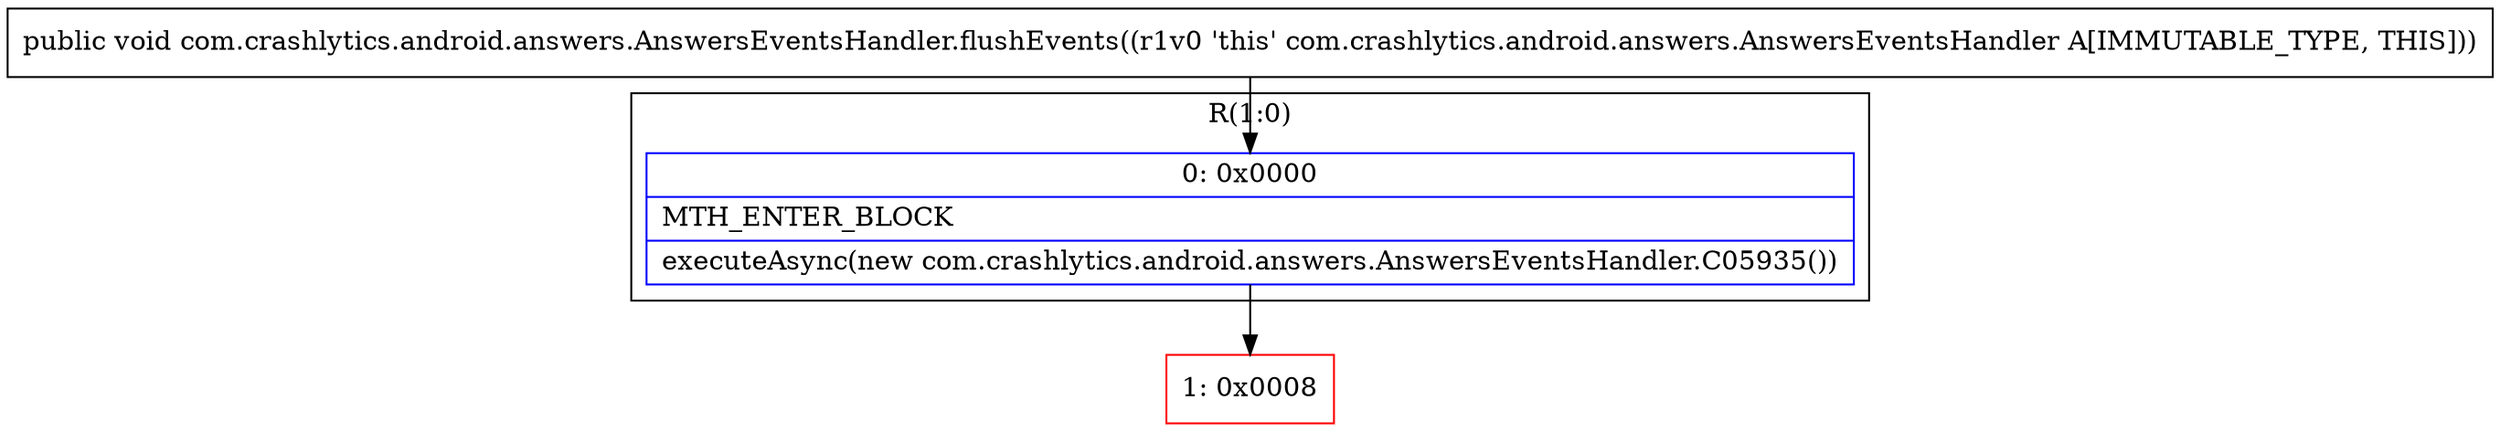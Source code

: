digraph "CFG forcom.crashlytics.android.answers.AnswersEventsHandler.flushEvents()V" {
subgraph cluster_Region_1713727134 {
label = "R(1:0)";
node [shape=record,color=blue];
Node_0 [shape=record,label="{0\:\ 0x0000|MTH_ENTER_BLOCK\l|executeAsync(new com.crashlytics.android.answers.AnswersEventsHandler.C05935())\l}"];
}
Node_1 [shape=record,color=red,label="{1\:\ 0x0008}"];
MethodNode[shape=record,label="{public void com.crashlytics.android.answers.AnswersEventsHandler.flushEvents((r1v0 'this' com.crashlytics.android.answers.AnswersEventsHandler A[IMMUTABLE_TYPE, THIS])) }"];
MethodNode -> Node_0;
Node_0 -> Node_1;
}

